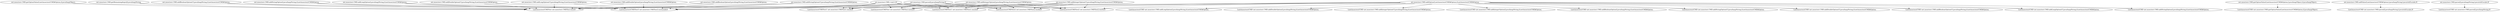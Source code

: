 digraph cmd_method {
	"net.mooctest.CMD.getRemainingArgs()[Ljava/lang/String;" -> "Lnet/mooctest/CMDTest net.mooctest.CMDTest.test()V"
	"net.mooctest.CMD.addDoubleOption(Ljava/lang/String;)Lnet/mooctest/CMD$Option;" -> "Lnet/mooctest/CMDTest net.mooctest.CMDTest.test()V"
	"net.mooctest.CMD.addDoubleOption(Ljava/lang/String;)Lnet/mooctest/CMD$Option;" -> "Lnet/mooctest/CMDTest3 net.mooctest.CMDTest3.testnnull()V"
	"net.mooctest.CMD.addIntegerOption(CLjava/lang/String;)Lnet/mooctest/CMD$Option;" -> "Lnet/mooctest/CMDTest1 net.mooctest.CMDTest1.test4()V"
	"net.mooctest.CMD.addIntegerOption(CLjava/lang/String;)Lnet/mooctest/CMD$Option;" -> "Lnet/mooctest/CMDTest net.mooctest.CMDTest.test2()V"
	"net.mooctest.CMD.addIntegerOption(CLjava/lang/String;)Lnet/mooctest/CMD$Option;" -> "Lnet/mooctest/CMDTest1 net.mooctest.CMDTest1.test3()V"
	"net.mooctest.CMD.addIntegerOption(CLjava/lang/String;)Lnet/mooctest/CMD$Option;" -> "Lnet/mooctest/CMDTest2 net.mooctest.CMDTest2.test5()V"
	"net.mooctest.CMD.addIntegerOption(CLjava/lang/String;)Lnet/mooctest/CMD$Option;" -> "Lnet/mooctest/CMDTest2 net.mooctest.CMDTest2.test6()V"
	"net.mooctest.CMD.addIntegerOption(Ljava/lang/String;)Lnet/mooctest/CMD$Option;" -> "Lnet/mooctest/CMDTest1 net.mooctest.CMDTest1.test4()V"
	"net.mooctest.CMD.addIntegerOption(Ljava/lang/String;)Lnet/mooctest/CMD$Option;" -> "Lnet/mooctest/CMDTest net.mooctest.CMDTest.test2()V"
	"net.mooctest.CMD.addIntegerOption(Ljava/lang/String;)Lnet/mooctest/CMD$Option;" -> "Lnet/mooctest/CMDTest1 net.mooctest.CMDTest1.test3()V"
	"net.mooctest.CMD.addIntegerOption(Ljava/lang/String;)Lnet/mooctest/CMD$Option;" -> "Lnet/mooctest/CMDTest2 net.mooctest.CMDTest2.test5()V"
	"net.mooctest.CMD.addIntegerOption(Ljava/lang/String;)Lnet/mooctest/CMD$Option;" -> "Lnet/mooctest/CMDTest2 net.mooctest.CMDTest2.test6()V"
	"net.mooctest.CMD.addBooleanOption(Ljava/lang/String;)Lnet/mooctest/CMD$Option;" -> "Lnet/mooctest/CMDTest net.mooctest.CMDTest.test()V"
	"net.mooctest.CMD.addBooleanOption(Ljava/lang/String;)Lnet/mooctest/CMD$Option;" -> "Lnet/mooctest/CMDTest3 net.mooctest.CMDTest3.testnnull()V"
	"net.mooctest.CMD.addStringOption(CLjava/lang/String;)Lnet/mooctest/CMD$Option;" -> "Lnet/mooctest/CMDTest net.mooctest.CMDTest.test()V"
	"net.mooctest.CMD.addStringOption(CLjava/lang/String;)Lnet/mooctest/CMD$Option;" -> "Lnet/mooctest/CMDTest3 net.mooctest.CMDTest3.testnnull()V"
	"net.mooctest.CMD.addBooleanOption(CLjava/lang/String;)Lnet/mooctest/CMD$Option;" -> "Lnet/mooctest/CMDTest net.mooctest.CMDTest.test()V"
	"net.mooctest.CMD.addBooleanOption(CLjava/lang/String;)Lnet/mooctest/CMD$Option;" -> "Lnet/mooctest/CMDTest3 net.mooctest.CMDTest3.testnnull()V"
	"net.mooctest.CMD.addStringOption(Ljava/lang/String;)Lnet/mooctest/CMD$Option;" -> "Lnet/mooctest/CMDTest net.mooctest.CMDTest.test()V"
	"net.mooctest.CMD.addStringOption(Ljava/lang/String;)Lnet/mooctest/CMD$Option;" -> "Lnet/mooctest/CMDTest3 net.mooctest.CMDTest3.testnnull()V"
	"net.mooctest.CMD.addLongOption(Ljava/lang/String;)Lnet/mooctest/CMD$Option;" -> "Lnet/mooctest/CMDTest net.mooctest.CMDTest.test()V"
	"net.mooctest.CMD.addLongOption(Ljava/lang/String;)Lnet/mooctest/CMD$Option;" -> "Lnet/mooctest/CMDTest3 net.mooctest.CMDTest3.testnnull()V"
	"net.mooctest.CMD.getOptionValue(Lnet/mooctest/CMD$Option;Ljava/lang/Object;)Ljava/lang/Object;" -> "Lnet/mooctest/CMD net.mooctest.CMD.getOptionValue(Lnet/mooctest/CMD$Option;)Ljava/lang/Object;"
	"net.mooctest.CMD.parse([Ljava/lang/String;)V" -> "Lnet/mooctest/CMDTest net.mooctest.CMDTest.test()V"
	"net.mooctest.CMD.parse([Ljava/lang/String;)V" -> "Lnet/mooctest/CMDTest3 net.mooctest.CMDTest3.testnnull()V"
	"net.mooctest.CMD.parse([Ljava/lang/String;)V" -> "Lnet/mooctest/CMDTest1 net.mooctest.CMDTest1.test4()V"
	"net.mooctest.CMD.parse([Ljava/lang/String;)V" -> "Lnet/mooctest/CMDTest net.mooctest.CMDTest.test2()V"
	"net.mooctest.CMD.parse([Ljava/lang/String;)V" -> "Lnet/mooctest/CMDTest1 net.mooctest.CMDTest1.test3()V"
	"net.mooctest.CMD.parse([Ljava/lang/String;)V" -> "Lnet/mooctest/CMDTest2 net.mooctest.CMDTest2.test5()V"
	"net.mooctest.CMD.parse([Ljava/lang/String;)V" -> "Lnet/mooctest/CMDTest2 net.mooctest.CMDTest2.test6()V"
	"net.mooctest.CMD.addOption(Lnet/mooctest/CMD$Option;)Lnet/mooctest/CMD$Option;" -> "Lnet/mooctest/CMD net.mooctest.CMD.addStringOption(Ljava/lang/String;)Lnet/mooctest/CMD$Option;"
	"net.mooctest.CMD.addOption(Lnet/mooctest/CMD$Option;)Lnet/mooctest/CMD$Option;" -> "Lnet/mooctest/CMD net.mooctest.CMD.addLongOption(Ljava/lang/String;)Lnet/mooctest/CMD$Option;"
	"net.mooctest.CMD.addOption(Lnet/mooctest/CMD$Option;)Lnet/mooctest/CMD$Option;" -> "Lnet/mooctest/CMD net.mooctest.CMD.addDoubleOption(Ljava/lang/String;)Lnet/mooctest/CMD$Option;"
	"net.mooctest.CMD.addOption(Lnet/mooctest/CMD$Option;)Lnet/mooctest/CMD$Option;" -> "Lnet/mooctest/CMD net.mooctest.CMD.addIntegerOption(CLjava/lang/String;)Lnet/mooctest/CMD$Option;"
	"net.mooctest.CMD.addOption(Lnet/mooctest/CMD$Option;)Lnet/mooctest/CMD$Option;" -> "Lnet/mooctest/CMDTest2 net.mooctest.CMDTest2.test5()V"
	"net.mooctest.CMD.addOption(Lnet/mooctest/CMD$Option;)Lnet/mooctest/CMD$Option;" -> "Lnet/mooctest/CMD net.mooctest.CMD.addIntegerOption(Ljava/lang/String;)Lnet/mooctest/CMD$Option;"
	"net.mooctest.CMD.addOption(Lnet/mooctest/CMD$Option;)Lnet/mooctest/CMD$Option;" -> "Lnet/mooctest/CMDTest2 net.mooctest.CMDTest2.test6()V"
	"net.mooctest.CMD.addOption(Lnet/mooctest/CMD$Option;)Lnet/mooctest/CMD$Option;" -> "Lnet/mooctest/CMDTest net.mooctest.CMDTest.test()V"
	"net.mooctest.CMD.addOption(Lnet/mooctest/CMD$Option;)Lnet/mooctest/CMD$Option;" -> "Lnet/mooctest/CMD net.mooctest.CMD.addBooleanOption(Ljava/lang/String;)Lnet/mooctest/CMD$Option;"
	"net.mooctest.CMD.addOption(Lnet/mooctest/CMD$Option;)Lnet/mooctest/CMD$Option;" -> "Lnet/mooctest/CMD net.mooctest.CMD.addStringOption(CLjava/lang/String;)Lnet/mooctest/CMD$Option;"
	"net.mooctest.CMD.addOption(Lnet/mooctest/CMD$Option;)Lnet/mooctest/CMD$Option;" -> "Lnet/mooctest/CMD net.mooctest.CMD.addDoubleOption(CLjava/lang/String;)Lnet/mooctest/CMD$Option;"
	"net.mooctest.CMD.addOption(Lnet/mooctest/CMD$Option;)Lnet/mooctest/CMD$Option;" -> "Lnet/mooctest/CMDTest3 net.mooctest.CMDTest3.testnnull()V"
	"net.mooctest.CMD.addOption(Lnet/mooctest/CMD$Option;)Lnet/mooctest/CMD$Option;" -> "Lnet/mooctest/CMD net.mooctest.CMD.addBooleanOption(CLjava/lang/String;)Lnet/mooctest/CMD$Option;"
	"net.mooctest.CMD.addOption(Lnet/mooctest/CMD$Option;)Lnet/mooctest/CMD$Option;" -> "Lnet/mooctest/CMD net.mooctest.CMD.addLongOption(CLjava/lang/String;)Lnet/mooctest/CMD$Option;"
	"net.mooctest.CMD.getOptionValue(Lnet/mooctest/CMD$Option;)Ljava/lang/Object;" -> "Lnet/mooctest/CMDTest net.mooctest.CMDTest.test()V"
	"net.mooctest.CMD.addValue(Lnet/mooctest/CMD$Option;Ljava/lang/String;Ljava/util/Locale;)V" -> "Lnet/mooctest/CMD net.mooctest.CMD.parse([Ljava/lang/String;Ljava/util/Locale;)V"
	"net.mooctest.CMD.<init>()V" -> "Lnet/mooctest/CMDTest net.mooctest.CMDTest.test()V"
	"net.mooctest.CMD.<init>()V" -> "Lnet/mooctest/CMDTest3 net.mooctest.CMDTest3.testnnull()V"
	"net.mooctest.CMD.<init>()V" -> "Lnet/mooctest/CMDTest1 net.mooctest.CMDTest1.test4()V"
	"net.mooctest.CMD.<init>()V" -> "Lnet/mooctest/CMDTest net.mooctest.CMDTest.test2()V"
	"net.mooctest.CMD.<init>()V" -> "Lnet/mooctest/CMDTest1 net.mooctest.CMDTest1.test3()V"
	"net.mooctest.CMD.<init>()V" -> "Lnet/mooctest/CMDTest2 net.mooctest.CMDTest2.test5()V"
	"net.mooctest.CMD.<init>()V" -> "Lnet/mooctest/CMDTest2 net.mooctest.CMDTest2.test6()V"
	"net.mooctest.CMD.addDoubleOption(CLjava/lang/String;)Lnet/mooctest/CMD$Option;" -> "Lnet/mooctest/CMDTest net.mooctest.CMDTest.test()V"
	"net.mooctest.CMD.addDoubleOption(CLjava/lang/String;)Lnet/mooctest/CMD$Option;" -> "Lnet/mooctest/CMDTest3 net.mooctest.CMDTest3.testnnull()V"
	"net.mooctest.CMD.addLongOption(CLjava/lang/String;)Lnet/mooctest/CMD$Option;" -> "Lnet/mooctest/CMDTest net.mooctest.CMDTest.test()V"
	"net.mooctest.CMD.addLongOption(CLjava/lang/String;)Lnet/mooctest/CMD$Option;" -> "Lnet/mooctest/CMDTest3 net.mooctest.CMDTest3.testnnull()V"
	"net.mooctest.CMD.parse([Ljava/lang/String;Ljava/util/Locale;)V" -> "Lnet/mooctest/CMD net.mooctest.CMD.parse([Ljava/lang/String;)V"
}